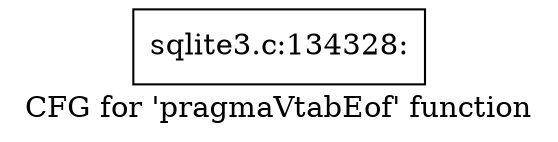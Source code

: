 digraph "CFG for 'pragmaVtabEof' function" {
	label="CFG for 'pragmaVtabEof' function";

	Node0x55c0f869c170 [shape=record,label="{sqlite3.c:134328:}"];
}
